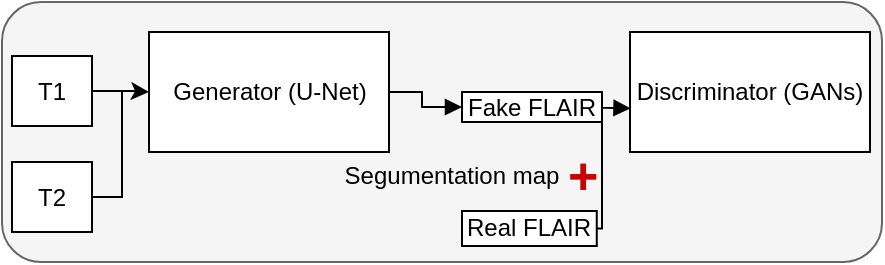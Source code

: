<mxfile version="20.2.2" type="device"><diagram id="hySH7kaZkucy3deewMYi" name="Page-1"><mxGraphModel dx="447" dy="290" grid="1" gridSize="10" guides="1" tooltips="1" connect="1" arrows="1" fold="1" page="1" pageScale="1" pageWidth="850" pageHeight="1100" math="0" shadow="0"><root><mxCell id="0"/><mxCell id="1" parent="0"/><mxCell id="AXMYMygfCRi3X_fgoZA9-36" value="" style="rounded=1;whiteSpace=wrap;html=1;fillColor=#f5f5f5;fontColor=#333333;strokeColor=#666666;" parent="1" vertex="1"><mxGeometry x="670" y="170" width="440" height="130" as="geometry"/></mxCell><mxCell id="AXMYMygfCRi3X_fgoZA9-23" value="Generator (U-Net)" style="rounded=0;whiteSpace=wrap;html=1;" parent="1" vertex="1"><mxGeometry x="743.5" y="185" width="120" height="60" as="geometry"/></mxCell><mxCell id="AXMYMygfCRi3X_fgoZA9-25" value="Discriminator (GANs)" style="rounded=0;whiteSpace=wrap;html=1;" parent="1" vertex="1"><mxGeometry x="984" y="185" width="120" height="60" as="geometry"/></mxCell><mxCell id="5Ehcii_1A5Zvm1atItws-3" style="edgeStyle=orthogonalEdgeStyle;rounded=0;orthogonalLoop=1;jettySize=auto;html=1;exitX=1;exitY=0.5;exitDx=0;exitDy=0;" parent="1" source="5Ehcii_1A5Zvm1atItws-2" target="AXMYMygfCRi3X_fgoZA9-23" edge="1"><mxGeometry relative="1" as="geometry"/></mxCell><mxCell id="5Ehcii_1A5Zvm1atItws-2" value="T1" style="rounded=0;whiteSpace=wrap;html=1;" parent="1" vertex="1"><mxGeometry x="675" y="197" width="40" height="35" as="geometry"/></mxCell><mxCell id="5Ehcii_1A5Zvm1atItws-12" style="edgeStyle=orthogonalEdgeStyle;rounded=0;orthogonalLoop=1;jettySize=auto;html=1;exitX=1;exitY=0.5;exitDx=0;exitDy=0;entryX=0.002;entryY=0.636;entryDx=0;entryDy=0;entryPerimeter=0;endArrow=block;endFill=1;" parent="1" source="5Ehcii_1A5Zvm1atItws-8" target="AXMYMygfCRi3X_fgoZA9-25" edge="1"><mxGeometry relative="1" as="geometry"><Array as="points"><mxPoint x="954" y="223"/></Array></mxGeometry></mxCell><mxCell id="5Ehcii_1A5Zvm1atItws-24" style="edgeStyle=orthogonalEdgeStyle;rounded=0;orthogonalLoop=1;jettySize=auto;html=1;exitX=0;exitY=0.5;exitDx=0;exitDy=0;entryX=1;entryY=0.5;entryDx=0;entryDy=0;endArrow=none;endFill=0;startArrow=block;startFill=1;" parent="1" source="5Ehcii_1A5Zvm1atItws-8" target="AXMYMygfCRi3X_fgoZA9-23" edge="1"><mxGeometry relative="1" as="geometry"><Array as="points"><mxPoint x="880" y="223"/><mxPoint x="880" y="215"/></Array></mxGeometry></mxCell><mxCell id="5Ehcii_1A5Zvm1atItws-8" value="Fake FLAIR" style="rounded=0;whiteSpace=wrap;html=1;" parent="1" vertex="1"><mxGeometry x="900" y="215" width="70" height="15" as="geometry"/></mxCell><mxCell id="x7AXjJ1YObEwL9YAlueg-3" style="edgeStyle=orthogonalEdgeStyle;rounded=0;orthogonalLoop=1;jettySize=auto;html=1;exitX=1;exitY=0.5;exitDx=0;exitDy=0;entryX=1;entryY=0.5;entryDx=0;entryDy=0;endArrow=none;endFill=0;" parent="1" source="5Ehcii_1A5Zvm1atItws-17" target="5Ehcii_1A5Zvm1atItws-8" edge="1"><mxGeometry relative="1" as="geometry"><Array as="points"><mxPoint x="970" y="283"/><mxPoint x="970" y="223"/></Array></mxGeometry></mxCell><mxCell id="5Ehcii_1A5Zvm1atItws-17" value="Real FLAIR" style="rounded=0;whiteSpace=wrap;html=1;" parent="1" vertex="1"><mxGeometry x="900" y="274.5" width="67.38" height="17.5" as="geometry"/></mxCell><mxCell id="x7AXjJ1YObEwL9YAlueg-2" style="edgeStyle=orthogonalEdgeStyle;rounded=0;orthogonalLoop=1;jettySize=auto;html=1;exitX=1;exitY=0.5;exitDx=0;exitDy=0;endArrow=none;endFill=0;entryX=1;entryY=0.5;entryDx=0;entryDy=0;" parent="1" source="x7AXjJ1YObEwL9YAlueg-1" target="5Ehcii_1A5Zvm1atItws-2" edge="1"><mxGeometry relative="1" as="geometry"><mxPoint x="720" y="220" as="targetPoint"/><Array as="points"><mxPoint x="730" y="268"/><mxPoint x="730" y="215"/></Array></mxGeometry></mxCell><mxCell id="x7AXjJ1YObEwL9YAlueg-1" value="T2" style="rounded=0;whiteSpace=wrap;html=1;" parent="1" vertex="1"><mxGeometry x="675" y="250" width="40" height="35" as="geometry"/></mxCell><mxCell id="3oB1rsB9Dk7f1X5mheRC-1" value="&lt;font style=&quot;font-size: 12px;&quot;&gt;&lt;span style=&quot;&quot;&gt;Segumentation&amp;nbsp;&lt;/span&gt;&lt;span style=&quot;&quot;&gt;map&lt;/span&gt;&lt;/font&gt;" style="text;html=1;strokeColor=none;fillColor=none;align=center;verticalAlign=middle;whiteSpace=wrap;rounded=0;" parent="1" vertex="1"><mxGeometry x="835.38" y="238.5" width="120" height="36" as="geometry"/></mxCell><mxCell id="3oB1rsB9Dk7f1X5mheRC-2" value="&lt;b style=&quot;font-family: Helvetica; font-size: 12px; font-style: normal; font-variant-ligatures: normal; font-variant-caps: normal; letter-spacing: normal; orphans: 2; text-align: center; text-indent: 0px; text-transform: none; widows: 2; word-spacing: 0px; -webkit-text-stroke-width: 0px; text-decoration-thickness: initial; text-decoration-style: initial; text-decoration-color: initial;&quot;&gt;&lt;font color=&quot;#cc0000&quot; style=&quot;font-size: 26px;&quot;&gt;+&lt;/font&gt;&lt;/b&gt;" style="text;whiteSpace=wrap;html=1;fontSize=12;fillColor=none;" parent="1" vertex="1"><mxGeometry x="951.38" y="234.5" width="20" height="40" as="geometry"/></mxCell></root></mxGraphModel></diagram></mxfile>